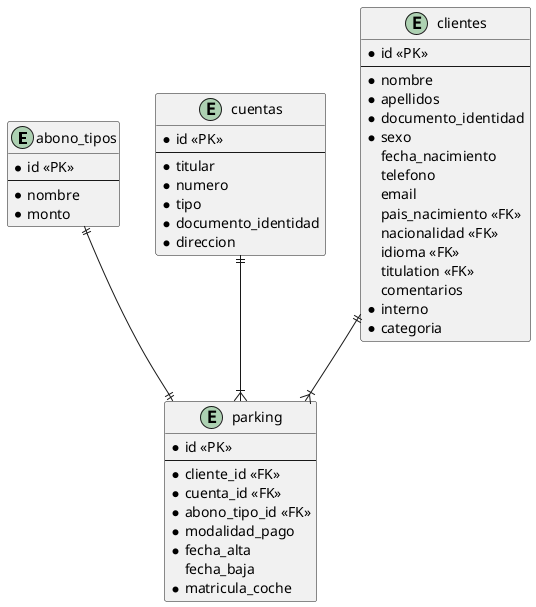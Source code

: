 @startuml

entity abono_tipos{
  *id <<PK>>
  --
  *nombre
  *monto
}

entity parking{
  *id <<PK>>
  --
  *cliente_id <<FK>>
  *cuenta_id <<FK>>
  *abono_tipo_id <<FK>>
  *modalidad_pago
  *fecha_alta
  fecha_baja
  *matricula_coche
}

entity cuentas {
 *id <<PK>>
 --
 *titular
 *numero
 *tipo
 *documento_identidad
 *direccion
}

entity clientes {
  *id <<PK>>
  --
  *nombre
  *apellidos
  *documento_identidad
  *sexo
  fecha_nacimiento
  telefono
  email
  pais_nacimiento <<FK>>
  nacionalidad <<FK>>
  idioma <<FK>>
  titulation <<FK>>
  comentarios
  *interno
  *categoria
}


cuentas ||--|{ parking
clientes ||--|{ parking
abono_tipos ||--|| parking